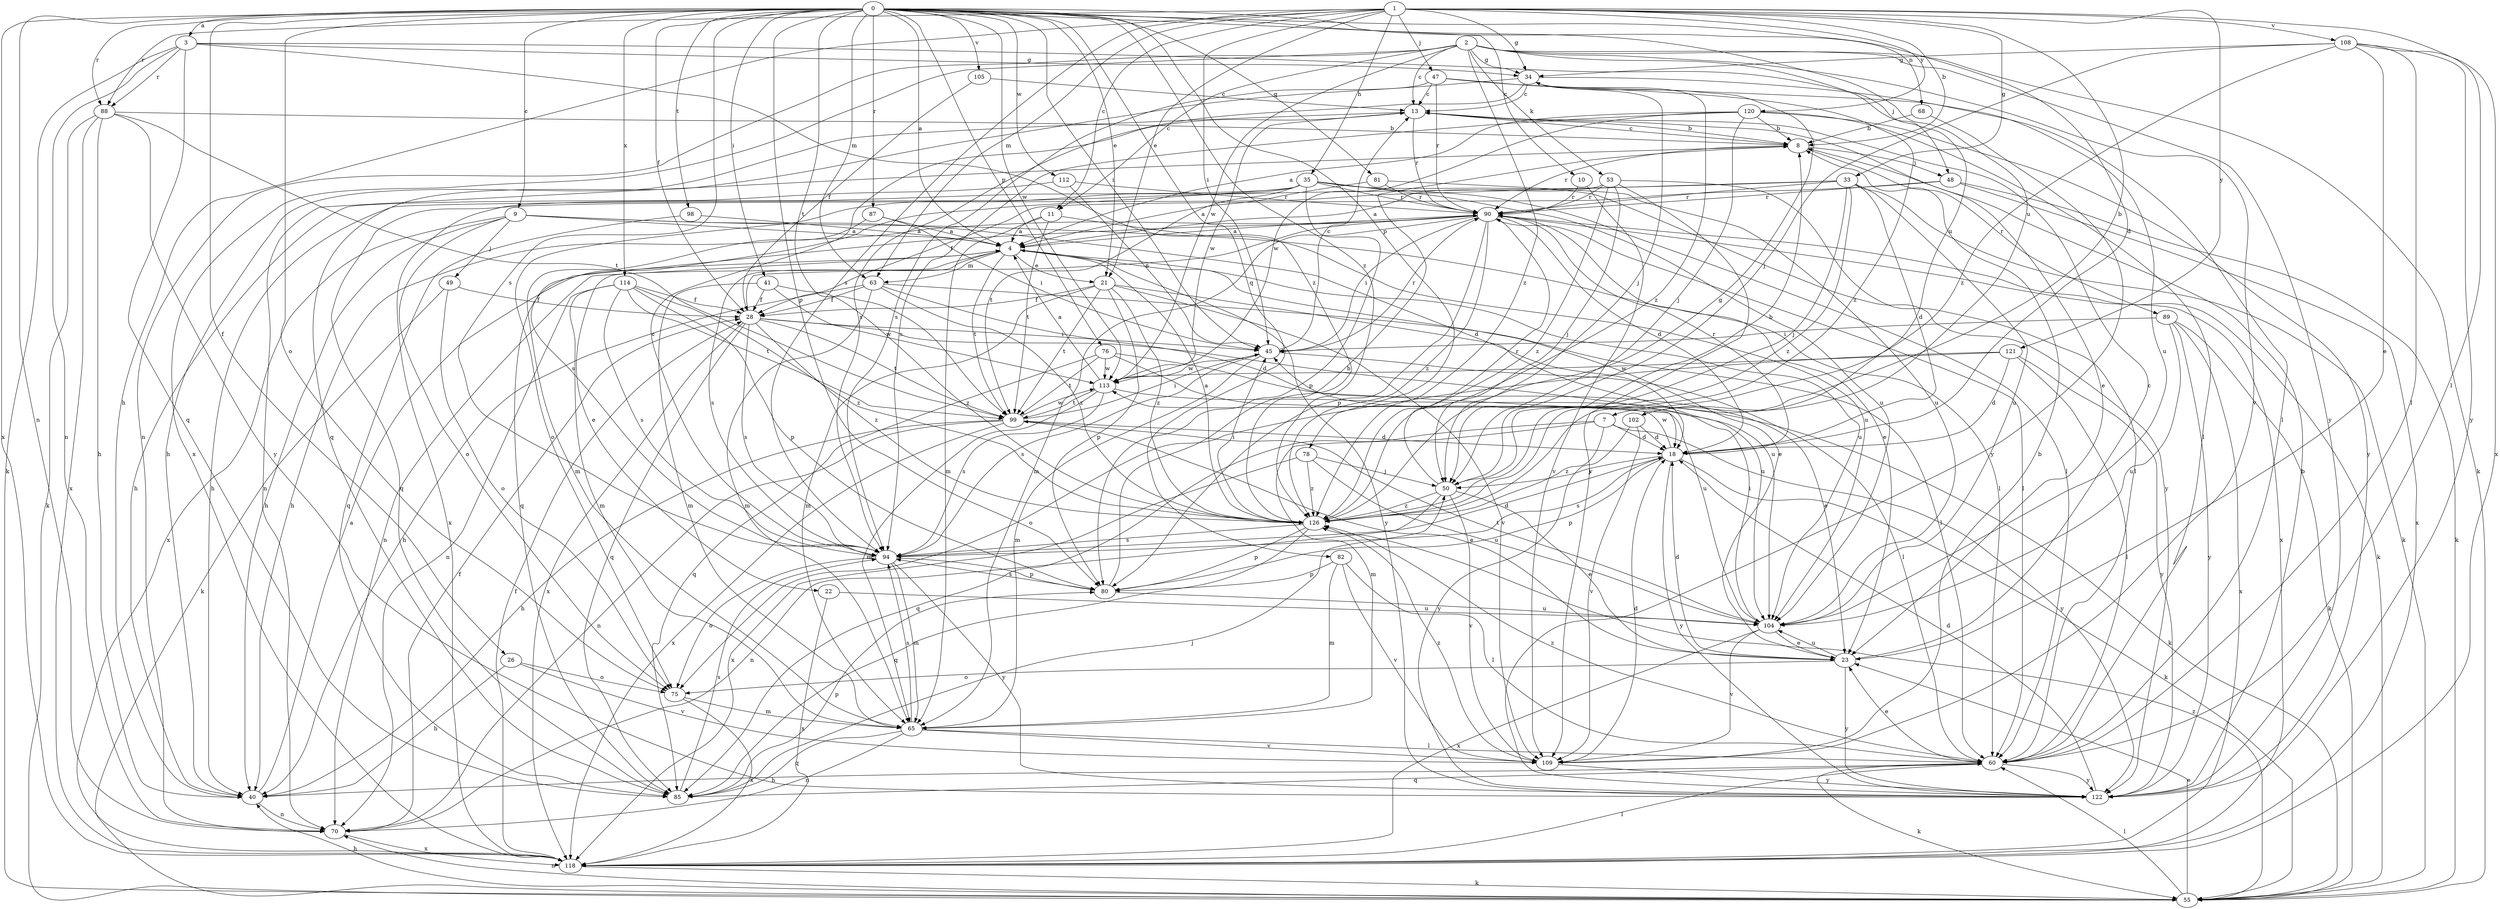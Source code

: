 strict digraph  {
0;
1;
2;
3;
4;
7;
8;
9;
10;
11;
13;
18;
21;
22;
23;
26;
28;
33;
34;
35;
40;
41;
45;
47;
48;
49;
50;
53;
55;
60;
63;
65;
68;
70;
75;
76;
78;
80;
81;
82;
85;
87;
88;
89;
90;
94;
98;
99;
102;
104;
105;
108;
109;
112;
113;
114;
118;
120;
121;
122;
126;
0 -> 3  [label=a];
0 -> 4  [label=a];
0 -> 9  [label=c];
0 -> 10  [label=c];
0 -> 18  [label=d];
0 -> 21  [label=e];
0 -> 26  [label=f];
0 -> 28  [label=f];
0 -> 41  [label=i];
0 -> 45  [label=i];
0 -> 63  [label=m];
0 -> 68  [label=n];
0 -> 70  [label=n];
0 -> 75  [label=o];
0 -> 76  [label=p];
0 -> 78  [label=p];
0 -> 80  [label=p];
0 -> 81  [label=q];
0 -> 82  [label=q];
0 -> 87  [label=r];
0 -> 88  [label=r];
0 -> 94  [label=s];
0 -> 98  [label=t];
0 -> 99  [label=t];
0 -> 102  [label=u];
0 -> 105  [label=v];
0 -> 112  [label=w];
0 -> 113  [label=w];
0 -> 114  [label=x];
0 -> 118  [label=x];
0 -> 126  [label=z];
1 -> 7  [label=b];
1 -> 8  [label=b];
1 -> 11  [label=c];
1 -> 21  [label=e];
1 -> 33  [label=g];
1 -> 34  [label=g];
1 -> 35  [label=h];
1 -> 40  [label=h];
1 -> 45  [label=i];
1 -> 47  [label=j];
1 -> 60  [label=l];
1 -> 63  [label=m];
1 -> 88  [label=r];
1 -> 94  [label=s];
1 -> 108  [label=v];
1 -> 120  [label=y];
1 -> 121  [label=y];
2 -> 11  [label=c];
2 -> 13  [label=c];
2 -> 34  [label=g];
2 -> 48  [label=j];
2 -> 53  [label=k];
2 -> 55  [label=k];
2 -> 70  [label=n];
2 -> 109  [label=v];
2 -> 113  [label=w];
2 -> 118  [label=x];
2 -> 122  [label=y];
2 -> 126  [label=z];
3 -> 34  [label=g];
3 -> 55  [label=k];
3 -> 70  [label=n];
3 -> 85  [label=q];
3 -> 88  [label=r];
3 -> 102  [label=u];
3 -> 126  [label=z];
4 -> 21  [label=e];
4 -> 22  [label=e];
4 -> 23  [label=e];
4 -> 63  [label=m];
4 -> 70  [label=n];
4 -> 94  [label=s];
4 -> 99  [label=t];
4 -> 104  [label=u];
4 -> 122  [label=y];
7 -> 18  [label=d];
7 -> 65  [label=m];
7 -> 85  [label=q];
7 -> 122  [label=y];
7 -> 126  [label=z];
8 -> 13  [label=c];
8 -> 48  [label=j];
8 -> 70  [label=n];
8 -> 89  [label=r];
8 -> 90  [label=r];
9 -> 4  [label=a];
9 -> 18  [label=d];
9 -> 40  [label=h];
9 -> 49  [label=j];
9 -> 60  [label=l];
9 -> 75  [label=o];
9 -> 118  [label=x];
10 -> 90  [label=r];
10 -> 109  [label=v];
11 -> 4  [label=a];
11 -> 65  [label=m];
11 -> 99  [label=t];
11 -> 104  [label=u];
13 -> 8  [label=b];
13 -> 23  [label=e];
13 -> 40  [label=h];
13 -> 90  [label=r];
13 -> 113  [label=w];
18 -> 50  [label=j];
18 -> 55  [label=k];
18 -> 80  [label=p];
18 -> 90  [label=r];
18 -> 94  [label=s];
18 -> 113  [label=w];
18 -> 122  [label=y];
21 -> 28  [label=f];
21 -> 65  [label=m];
21 -> 80  [label=p];
21 -> 99  [label=t];
21 -> 104  [label=u];
21 -> 109  [label=v];
21 -> 126  [label=z];
22 -> 104  [label=u];
22 -> 118  [label=x];
23 -> 13  [label=c];
23 -> 18  [label=d];
23 -> 75  [label=o];
23 -> 104  [label=u];
23 -> 122  [label=y];
26 -> 40  [label=h];
26 -> 75  [label=o];
26 -> 109  [label=v];
28 -> 45  [label=i];
28 -> 85  [label=q];
28 -> 90  [label=r];
28 -> 94  [label=s];
28 -> 99  [label=t];
28 -> 104  [label=u];
28 -> 118  [label=x];
28 -> 126  [label=z];
33 -> 18  [label=d];
33 -> 40  [label=h];
33 -> 50  [label=j];
33 -> 55  [label=k];
33 -> 85  [label=q];
33 -> 90  [label=r];
33 -> 104  [label=u];
33 -> 126  [label=z];
34 -> 13  [label=c];
34 -> 50  [label=j];
34 -> 85  [label=q];
34 -> 94  [label=s];
34 -> 104  [label=u];
34 -> 126  [label=z];
35 -> 60  [label=l];
35 -> 75  [label=o];
35 -> 80  [label=p];
35 -> 90  [label=r];
35 -> 94  [label=s];
35 -> 99  [label=t];
35 -> 104  [label=u];
35 -> 118  [label=x];
35 -> 122  [label=y];
40 -> 4  [label=a];
40 -> 70  [label=n];
41 -> 28  [label=f];
41 -> 65  [label=m];
41 -> 113  [label=w];
41 -> 126  [label=z];
45 -> 13  [label=c];
45 -> 60  [label=l];
45 -> 65  [label=m];
45 -> 90  [label=r];
45 -> 94  [label=s];
45 -> 113  [label=w];
47 -> 13  [label=c];
47 -> 60  [label=l];
47 -> 90  [label=r];
47 -> 94  [label=s];
47 -> 126  [label=z];
48 -> 28  [label=f];
48 -> 55  [label=k];
48 -> 90  [label=r];
48 -> 118  [label=x];
49 -> 28  [label=f];
49 -> 55  [label=k];
49 -> 75  [label=o];
50 -> 8  [label=b];
50 -> 23  [label=e];
50 -> 70  [label=n];
50 -> 90  [label=r];
50 -> 109  [label=v];
50 -> 126  [label=z];
53 -> 4  [label=a];
53 -> 50  [label=j];
53 -> 60  [label=l];
53 -> 90  [label=r];
53 -> 109  [label=v];
53 -> 126  [label=z];
55 -> 23  [label=e];
55 -> 40  [label=h];
55 -> 60  [label=l];
55 -> 70  [label=n];
55 -> 126  [label=z];
60 -> 23  [label=e];
60 -> 40  [label=h];
60 -> 55  [label=k];
60 -> 85  [label=q];
60 -> 122  [label=y];
60 -> 126  [label=z];
63 -> 18  [label=d];
63 -> 28  [label=f];
63 -> 40  [label=h];
63 -> 60  [label=l];
63 -> 65  [label=m];
63 -> 126  [label=z];
65 -> 60  [label=l];
65 -> 70  [label=n];
65 -> 85  [label=q];
65 -> 94  [label=s];
65 -> 109  [label=v];
68 -> 8  [label=b];
68 -> 122  [label=y];
70 -> 28  [label=f];
70 -> 118  [label=x];
75 -> 65  [label=m];
75 -> 118  [label=x];
76 -> 23  [label=e];
76 -> 85  [label=q];
76 -> 99  [label=t];
76 -> 104  [label=u];
76 -> 113  [label=w];
78 -> 50  [label=j];
78 -> 104  [label=u];
78 -> 118  [label=x];
78 -> 126  [label=z];
80 -> 8  [label=b];
80 -> 94  [label=s];
80 -> 104  [label=u];
81 -> 4  [label=a];
81 -> 90  [label=r];
81 -> 104  [label=u];
82 -> 60  [label=l];
82 -> 65  [label=m];
82 -> 80  [label=p];
82 -> 109  [label=v];
85 -> 50  [label=j];
85 -> 80  [label=p];
85 -> 94  [label=s];
87 -> 4  [label=a];
87 -> 45  [label=i];
87 -> 65  [label=m];
88 -> 8  [label=b];
88 -> 40  [label=h];
88 -> 55  [label=k];
88 -> 99  [label=t];
88 -> 118  [label=x];
88 -> 122  [label=y];
89 -> 45  [label=i];
89 -> 55  [label=k];
89 -> 104  [label=u];
89 -> 118  [label=x];
89 -> 122  [label=y];
90 -> 4  [label=a];
90 -> 18  [label=d];
90 -> 23  [label=e];
90 -> 40  [label=h];
90 -> 45  [label=i];
90 -> 55  [label=k];
90 -> 60  [label=l];
90 -> 65  [label=m];
90 -> 80  [label=p];
90 -> 85  [label=q];
90 -> 118  [label=x];
90 -> 126  [label=z];
94 -> 13  [label=c];
94 -> 18  [label=d];
94 -> 65  [label=m];
94 -> 75  [label=o];
94 -> 80  [label=p];
94 -> 122  [label=y];
98 -> 4  [label=a];
98 -> 85  [label=q];
99 -> 18  [label=d];
99 -> 23  [label=e];
99 -> 40  [label=h];
99 -> 45  [label=i];
99 -> 70  [label=n];
99 -> 113  [label=w];
99 -> 118  [label=x];
102 -> 18  [label=d];
102 -> 109  [label=v];
102 -> 122  [label=y];
104 -> 23  [label=e];
104 -> 45  [label=i];
104 -> 99  [label=t];
104 -> 109  [label=v];
104 -> 118  [label=x];
105 -> 13  [label=c];
105 -> 28  [label=f];
108 -> 23  [label=e];
108 -> 34  [label=g];
108 -> 50  [label=j];
108 -> 60  [label=l];
108 -> 118  [label=x];
108 -> 122  [label=y];
108 -> 126  [label=z];
109 -> 8  [label=b];
109 -> 18  [label=d];
109 -> 122  [label=y];
109 -> 126  [label=z];
112 -> 40  [label=h];
112 -> 45  [label=i];
112 -> 90  [label=r];
113 -> 4  [label=a];
113 -> 55  [label=k];
113 -> 65  [label=m];
113 -> 94  [label=s];
113 -> 99  [label=t];
114 -> 28  [label=f];
114 -> 65  [label=m];
114 -> 70  [label=n];
114 -> 80  [label=p];
114 -> 94  [label=s];
114 -> 99  [label=t];
114 -> 126  [label=z];
118 -> 28  [label=f];
118 -> 55  [label=k];
118 -> 60  [label=l];
120 -> 4  [label=a];
120 -> 8  [label=b];
120 -> 50  [label=j];
120 -> 60  [label=l];
120 -> 94  [label=s];
120 -> 113  [label=w];
120 -> 122  [label=y];
121 -> 18  [label=d];
121 -> 60  [label=l];
121 -> 75  [label=o];
121 -> 113  [label=w];
121 -> 122  [label=y];
122 -> 8  [label=b];
122 -> 18  [label=d];
126 -> 4  [label=a];
126 -> 34  [label=g];
126 -> 45  [label=i];
126 -> 80  [label=p];
126 -> 85  [label=q];
126 -> 94  [label=s];
}
